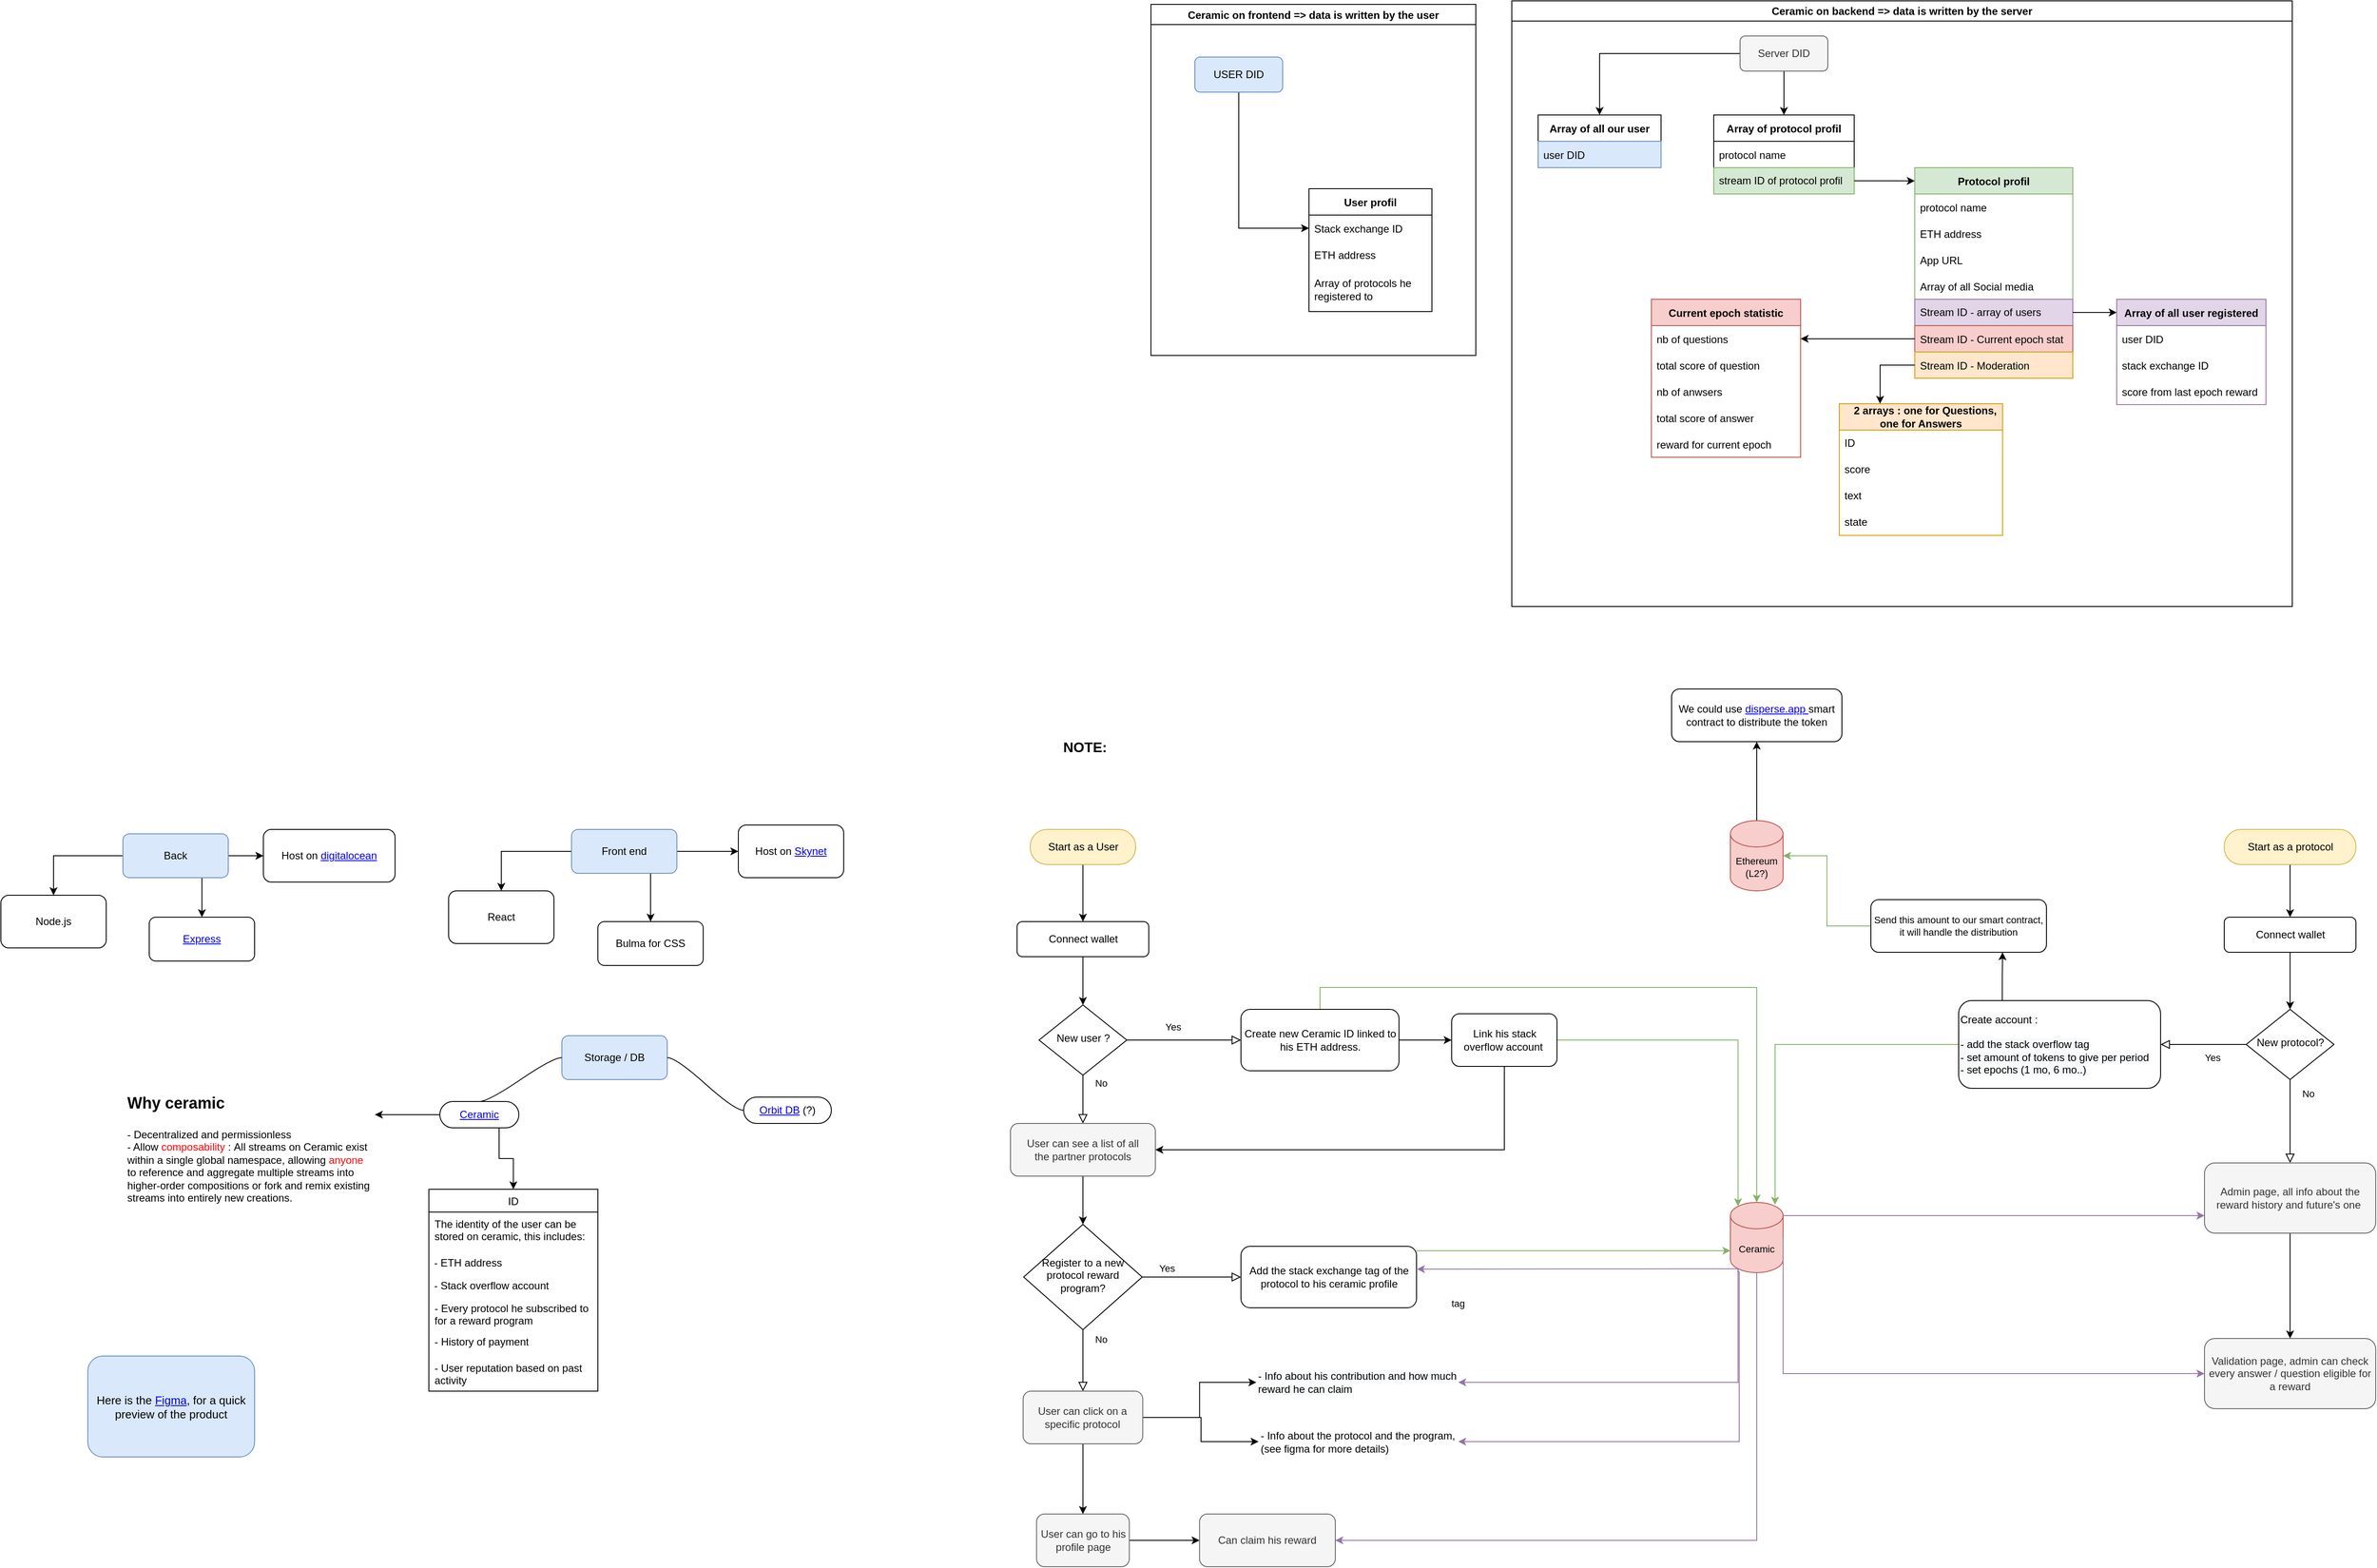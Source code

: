 <mxfile version="15.3.7" type="github">
  <diagram id="C5RBs43oDa-KdzZeNtuy" name="Page-1">
    <mxGraphModel dx="2998" dy="2165" grid="0" gridSize="10" guides="1" tooltips="1" connect="1" arrows="1" fold="1" page="0" pageScale="1" pageWidth="827" pageHeight="1169" background="none" math="0" shadow="0">
      <root>
        <mxCell id="WIyWlLk6GJQsqaUBKTNV-0" />
        <mxCell id="WIyWlLk6GJQsqaUBKTNV-1" parent="WIyWlLk6GJQsqaUBKTNV-0" />
        <mxCell id="c3Pu6eChfx6K2TWirxze-68" style="edgeStyle=orthogonalEdgeStyle;rounded=0;orthogonalLoop=1;jettySize=auto;html=1;fontSize=11;" parent="WIyWlLk6GJQsqaUBKTNV-1" source="WIyWlLk6GJQsqaUBKTNV-3" target="c3Pu6eChfx6K2TWirxze-67" edge="1">
          <mxGeometry relative="1" as="geometry" />
        </mxCell>
        <mxCell id="WIyWlLk6GJQsqaUBKTNV-3" value="Start as a User" style="rounded=1;whiteSpace=wrap;html=1;fontSize=12;glass=0;strokeWidth=1;shadow=0;arcSize=48;fillColor=#fff2cc;strokeColor=#d6b656;" parent="WIyWlLk6GJQsqaUBKTNV-1" vertex="1">
          <mxGeometry x="-17.5" y="80" width="120" height="40" as="geometry" />
        </mxCell>
        <mxCell id="WIyWlLk6GJQsqaUBKTNV-4" value="No" style="rounded=0;html=1;jettySize=auto;orthogonalLoop=1;fontSize=11;endArrow=block;endFill=0;endSize=8;strokeWidth=1;shadow=0;labelBackgroundColor=none;edgeStyle=orthogonalEdgeStyle;entryX=0.5;entryY=0;entryDx=0;entryDy=0;" parent="WIyWlLk6GJQsqaUBKTNV-1" source="WIyWlLk6GJQsqaUBKTNV-6" target="c3Pu6eChfx6K2TWirxze-88" edge="1">
          <mxGeometry x="-0.667" y="20" relative="1" as="geometry">
            <mxPoint as="offset" />
            <mxPoint x="42.5" y="450" as="targetPoint" />
          </mxGeometry>
        </mxCell>
        <mxCell id="WIyWlLk6GJQsqaUBKTNV-5" value="Yes" style="edgeStyle=orthogonalEdgeStyle;rounded=0;html=1;jettySize=auto;orthogonalLoop=1;fontSize=11;endArrow=block;endFill=0;endSize=8;strokeWidth=1;shadow=0;labelBackgroundColor=none;" parent="WIyWlLk6GJQsqaUBKTNV-1" source="WIyWlLk6GJQsqaUBKTNV-6" target="WIyWlLk6GJQsqaUBKTNV-7" edge="1">
          <mxGeometry x="-0.2" y="15" relative="1" as="geometry">
            <mxPoint as="offset" />
          </mxGeometry>
        </mxCell>
        <mxCell id="WIyWlLk6GJQsqaUBKTNV-6" value="New user ?" style="rhombus;whiteSpace=wrap;html=1;shadow=0;fontFamily=Helvetica;fontSize=12;align=center;strokeWidth=1;spacing=6;spacingTop=-4;" parent="WIyWlLk6GJQsqaUBKTNV-1" vertex="1">
          <mxGeometry x="-7.5" y="280" width="100" height="80" as="geometry" />
        </mxCell>
        <mxCell id="c3Pu6eChfx6K2TWirxze-75" value="" style="edgeStyle=orthogonalEdgeStyle;rounded=0;orthogonalLoop=1;jettySize=auto;html=1;fontSize=11;fontColor=#4FD0FF;" parent="WIyWlLk6GJQsqaUBKTNV-1" source="WIyWlLk6GJQsqaUBKTNV-7" target="c3Pu6eChfx6K2TWirxze-74" edge="1">
          <mxGeometry relative="1" as="geometry" />
        </mxCell>
        <mxCell id="c3Pu6eChfx6K2TWirxze-76" style="edgeStyle=orthogonalEdgeStyle;rounded=0;orthogonalLoop=1;jettySize=auto;html=1;fontSize=11;fontColor=#4FD0FF;strokeColor=#82b366;fillColor=#d5e8d4;entryX=0.5;entryY=0;entryDx=0;entryDy=0;entryPerimeter=0;" parent="WIyWlLk6GJQsqaUBKTNV-1" source="WIyWlLk6GJQsqaUBKTNV-7" target="c3Pu6eChfx6K2TWirxze-70" edge="1">
          <mxGeometry relative="1" as="geometry">
            <mxPoint x="723" y="390" as="targetPoint" />
            <Array as="points">
              <mxPoint x="313" y="260" />
              <mxPoint x="810" y="260" />
            </Array>
          </mxGeometry>
        </mxCell>
        <mxCell id="WIyWlLk6GJQsqaUBKTNV-7" value="Create new Ceramic ID linked to his ETH address." style="rounded=1;whiteSpace=wrap;html=1;fontSize=12;glass=0;strokeWidth=1;shadow=0;" parent="WIyWlLk6GJQsqaUBKTNV-1" vertex="1">
          <mxGeometry x="222.5" y="285" width="180" height="70" as="geometry" />
        </mxCell>
        <mxCell id="c3Pu6eChfx6K2TWirxze-4" style="edgeStyle=orthogonalEdgeStyle;rounded=0;orthogonalLoop=1;jettySize=auto;html=1;" parent="WIyWlLk6GJQsqaUBKTNV-1" source="c3Pu6eChfx6K2TWirxze-0" target="c3Pu6eChfx6K2TWirxze-2" edge="1">
          <mxGeometry relative="1" as="geometry" />
        </mxCell>
        <mxCell id="c3Pu6eChfx6K2TWirxze-6" value="" style="edgeStyle=orthogonalEdgeStyle;rounded=0;orthogonalLoop=1;jettySize=auto;html=1;exitX=0.75;exitY=1;exitDx=0;exitDy=0;" parent="WIyWlLk6GJQsqaUBKTNV-1" source="c3Pu6eChfx6K2TWirxze-0" target="c3Pu6eChfx6K2TWirxze-5" edge="1">
          <mxGeometry relative="1" as="geometry" />
        </mxCell>
        <mxCell id="c3Pu6eChfx6K2TWirxze-13" value="" style="edgeStyle=orthogonalEdgeStyle;rounded=0;orthogonalLoop=1;jettySize=auto;html=1;" parent="WIyWlLk6GJQsqaUBKTNV-1" source="c3Pu6eChfx6K2TWirxze-0" target="c3Pu6eChfx6K2TWirxze-12" edge="1">
          <mxGeometry relative="1" as="geometry" />
        </mxCell>
        <mxCell id="c3Pu6eChfx6K2TWirxze-0" value="Front end" style="rounded=1;whiteSpace=wrap;html=1;fillColor=#dae8fc;strokeColor=#6c8ebf;" parent="WIyWlLk6GJQsqaUBKTNV-1" vertex="1">
          <mxGeometry x="-540" y="80" width="120" height="50" as="geometry" />
        </mxCell>
        <mxCell id="c3Pu6eChfx6K2TWirxze-2" value="React" style="rounded=1;whiteSpace=wrap;html=1;" parent="WIyWlLk6GJQsqaUBKTNV-1" vertex="1">
          <mxGeometry x="-680" y="150" width="120" height="60" as="geometry" />
        </mxCell>
        <mxCell id="c3Pu6eChfx6K2TWirxze-5" value="Bulma for CSS" style="rounded=1;whiteSpace=wrap;html=1;" parent="WIyWlLk6GJQsqaUBKTNV-1" vertex="1">
          <mxGeometry x="-510" y="185" width="120" height="50" as="geometry" />
        </mxCell>
        <mxCell id="c3Pu6eChfx6K2TWirxze-9" value="Storage / DB" style="rounded=1;whiteSpace=wrap;html=1;fillColor=#dae8fc;strokeColor=#6c8ebf;" parent="WIyWlLk6GJQsqaUBKTNV-1" vertex="1">
          <mxGeometry x="-551" y="315" width="120" height="50" as="geometry" />
        </mxCell>
        <mxCell id="c3Pu6eChfx6K2TWirxze-12" value="Host on &lt;a href=&quot;https://siasky.net/&quot;&gt;Skynet&lt;/a&gt;" style="whiteSpace=wrap;html=1;rounded=1;" parent="WIyWlLk6GJQsqaUBKTNV-1" vertex="1">
          <mxGeometry x="-350" y="75" width="120" height="60" as="geometry" />
        </mxCell>
        <mxCell id="c3Pu6eChfx6K2TWirxze-31" style="edgeStyle=orthogonalEdgeStyle;rounded=0;orthogonalLoop=1;jettySize=auto;html=1;exitX=0.75;exitY=1;exitDx=0;exitDy=0;" parent="WIyWlLk6GJQsqaUBKTNV-1" source="c3Pu6eChfx6K2TWirxze-14" target="c3Pu6eChfx6K2TWirxze-27" edge="1">
          <mxGeometry relative="1" as="geometry" />
        </mxCell>
        <mxCell id="c3Pu6eChfx6K2TWirxze-14" value="&lt;a href=&quot;https://developers.ceramic.network/learn/welcome/&quot;&gt;Ceramic&lt;/a&gt;" style="whiteSpace=wrap;html=1;rounded=1;arcSize=50;align=center;verticalAlign=middle;strokeWidth=1;autosize=1;spacing=4;treeFolding=1;treeMoving=1;newEdgeStyle={&quot;edgeStyle&quot;:&quot;entityRelationEdgeStyle&quot;,&quot;startArrow&quot;:&quot;none&quot;,&quot;endArrow&quot;:&quot;none&quot;,&quot;segment&quot;:10,&quot;curved&quot;:1};" parent="WIyWlLk6GJQsqaUBKTNV-1" vertex="1">
          <mxGeometry x="-690" y="390" width="90" height="30" as="geometry" />
        </mxCell>
        <mxCell id="c3Pu6eChfx6K2TWirxze-15" value="" style="edgeStyle=entityRelationEdgeStyle;startArrow=none;endArrow=none;segment=10;curved=1;exitX=0;exitY=0.5;exitDx=0;exitDy=0;entryX=0.5;entryY=0;entryDx=0;entryDy=0;" parent="WIyWlLk6GJQsqaUBKTNV-1" source="c3Pu6eChfx6K2TWirxze-9" target="c3Pu6eChfx6K2TWirxze-14" edge="1">
          <mxGeometry relative="1" as="geometry">
            <mxPoint x="-271" y="465" as="sourcePoint" />
          </mxGeometry>
        </mxCell>
        <mxCell id="c3Pu6eChfx6K2TWirxze-20" value="&lt;a href=&quot;https://github.com/orbitdb/orbit-db&quot;&gt;Orbit DB&lt;/a&gt; (?)" style="whiteSpace=wrap;html=1;rounded=1;arcSize=50;align=center;verticalAlign=middle;strokeWidth=1;autosize=1;spacing=4;treeFolding=1;treeMoving=1;newEdgeStyle={&quot;edgeStyle&quot;:&quot;entityRelationEdgeStyle&quot;,&quot;startArrow&quot;:&quot;none&quot;,&quot;endArrow&quot;:&quot;none&quot;,&quot;segment&quot;:10,&quot;curved&quot;:1};" parent="WIyWlLk6GJQsqaUBKTNV-1" vertex="1" collapsed="1">
          <mxGeometry x="-344" y="385" width="100" height="30" as="geometry" />
        </mxCell>
        <mxCell id="c3Pu6eChfx6K2TWirxze-21" value="" style="edgeStyle=entityRelationEdgeStyle;startArrow=none;endArrow=none;segment=10;curved=1;entryX=0;entryY=0.5;entryDx=0;entryDy=0;" parent="WIyWlLk6GJQsqaUBKTNV-1" source="c3Pu6eChfx6K2TWirxze-9" target="c3Pu6eChfx6K2TWirxze-20" edge="1">
          <mxGeometry relative="1" as="geometry">
            <mxPoint x="-411" y="515" as="sourcePoint" />
            <mxPoint x="-351" y="398" as="targetPoint" />
          </mxGeometry>
        </mxCell>
        <mxCell id="c3Pu6eChfx6K2TWirxze-41" style="edgeStyle=orthogonalEdgeStyle;rounded=0;orthogonalLoop=1;jettySize=auto;html=1;exitX=0;exitY=0.5;exitDx=0;exitDy=0;" parent="WIyWlLk6GJQsqaUBKTNV-1" source="c3Pu6eChfx6K2TWirxze-14" edge="1">
          <mxGeometry relative="1" as="geometry">
            <mxPoint x="-764" y="405" as="targetPoint" />
          </mxGeometry>
        </mxCell>
        <mxCell id="c3Pu6eChfx6K2TWirxze-27" value="ID" style="swimlane;fontStyle=0;childLayout=stackLayout;horizontal=1;startSize=26;horizontalStack=0;resizeParent=1;resizeParentMax=0;resizeLast=0;collapsible=1;marginBottom=0;" parent="WIyWlLk6GJQsqaUBKTNV-1" vertex="1">
          <mxGeometry x="-702.5" y="490" width="192.5" height="230" as="geometry">
            <mxRectangle x="-701.25" y="630" width="40" height="26" as="alternateBounds" />
          </mxGeometry>
        </mxCell>
        <mxCell id="c3Pu6eChfx6K2TWirxze-28" value="The identity of the user can be stored on ceramic, this includes:" style="text;strokeColor=none;fillColor=none;align=left;verticalAlign=top;spacingLeft=4;spacingRight=4;overflow=hidden;rotatable=0;points=[[0,0.5],[1,0.5]];portConstraint=eastwest;whiteSpace=wrap;" parent="c3Pu6eChfx6K2TWirxze-27" vertex="1">
          <mxGeometry y="26" width="192.5" height="44" as="geometry" />
        </mxCell>
        <mxCell id="c3Pu6eChfx6K2TWirxze-29" value="- ETH address" style="text;strokeColor=none;fillColor=none;align=left;verticalAlign=top;spacingLeft=4;spacingRight=4;overflow=hidden;rotatable=0;points=[[0,0.5],[1,0.5]];portConstraint=eastwest;" parent="c3Pu6eChfx6K2TWirxze-27" vertex="1">
          <mxGeometry y="70" width="192.5" height="26" as="geometry" />
        </mxCell>
        <mxCell id="c3Pu6eChfx6K2TWirxze-34" value="- Stack overflow account" style="text;strokeColor=none;fillColor=none;align=left;verticalAlign=top;spacingLeft=4;spacingRight=4;overflow=hidden;rotatable=0;points=[[0,0.5],[1,0.5]];portConstraint=eastwest;" parent="c3Pu6eChfx6K2TWirxze-27" vertex="1">
          <mxGeometry y="96" width="192.5" height="26" as="geometry" />
        </mxCell>
        <mxCell id="c3Pu6eChfx6K2TWirxze-30" value="- Every protocol he subscribed to for a reward program" style="text;strokeColor=none;fillColor=none;align=left;verticalAlign=top;spacingLeft=4;spacingRight=4;overflow=hidden;rotatable=0;points=[[0,0.5],[1,0.5]];portConstraint=eastwest;whiteSpace=wrap;" parent="c3Pu6eChfx6K2TWirxze-27" vertex="1">
          <mxGeometry y="122" width="192.5" height="38" as="geometry" />
        </mxCell>
        <mxCell id="c3Pu6eChfx6K2TWirxze-35" value="- History of payment" style="text;strokeColor=none;fillColor=none;align=left;verticalAlign=top;spacingLeft=4;spacingRight=4;overflow=hidden;rotatable=0;points=[[0,0.5],[1,0.5]];portConstraint=eastwest;whiteSpace=wrap;" parent="c3Pu6eChfx6K2TWirxze-27" vertex="1">
          <mxGeometry y="160" width="192.5" height="30" as="geometry" />
        </mxCell>
        <mxCell id="c3Pu6eChfx6K2TWirxze-36" value="- User reputation based on past activity" style="text;strokeColor=none;fillColor=none;align=left;verticalAlign=top;spacingLeft=4;spacingRight=4;overflow=hidden;rotatable=0;points=[[0,0.5],[1,0.5]];portConstraint=eastwest;whiteSpace=wrap;" parent="c3Pu6eChfx6K2TWirxze-27" vertex="1">
          <mxGeometry y="190" width="192.5" height="40" as="geometry" />
        </mxCell>
        <mxCell id="c3Pu6eChfx6K2TWirxze-40" value="&lt;h1&gt;&lt;font style=&quot;font-size: 18px&quot;&gt;Why ceramic&lt;/font&gt;&lt;/h1&gt;&lt;p&gt;- Decentralized and permissionless&lt;br&gt;- Allow &lt;font color=&quot;#ff0303&quot;&gt;composability&lt;/font&gt;&amp;nbsp;:&amp;nbsp;All streams on Ceramic exist within a single global namespace, allowing &lt;font color=&quot;#ff050d&quot;&gt;anyone&lt;/font&gt; to reference and aggregate multiple streams into higher-order compositions or fork and remix existing streams into entirely new creations.&lt;/p&gt;" style="text;html=1;strokeColor=none;fillColor=none;spacing=5;spacingTop=-20;whiteSpace=wrap;overflow=hidden;rounded=0;align=left;" parent="WIyWlLk6GJQsqaUBKTNV-1" vertex="1">
          <mxGeometry x="-1051" y="370" width="287" height="190" as="geometry" />
        </mxCell>
        <mxCell id="c3Pu6eChfx6K2TWirxze-42" style="edgeStyle=orthogonalEdgeStyle;rounded=0;orthogonalLoop=1;jettySize=auto;html=1;" parent="WIyWlLk6GJQsqaUBKTNV-1" source="c3Pu6eChfx6K2TWirxze-45" target="c3Pu6eChfx6K2TWirxze-46" edge="1">
          <mxGeometry relative="1" as="geometry" />
        </mxCell>
        <mxCell id="c3Pu6eChfx6K2TWirxze-50" value="" style="edgeStyle=orthogonalEdgeStyle;rounded=0;orthogonalLoop=1;jettySize=auto;html=1;fontSize=11;exitX=1;exitY=0.5;exitDx=0;exitDy=0;" parent="WIyWlLk6GJQsqaUBKTNV-1" source="c3Pu6eChfx6K2TWirxze-45" target="c3Pu6eChfx6K2TWirxze-49" edge="1">
          <mxGeometry relative="1" as="geometry" />
        </mxCell>
        <mxCell id="c3Pu6eChfx6K2TWirxze-81" value="" style="edgeStyle=orthogonalEdgeStyle;rounded=0;orthogonalLoop=1;jettySize=auto;html=1;fontSize=11;fontColor=#4FD0FF;exitX=0.75;exitY=1;exitDx=0;exitDy=0;" parent="WIyWlLk6GJQsqaUBKTNV-1" source="c3Pu6eChfx6K2TWirxze-45" target="c3Pu6eChfx6K2TWirxze-80" edge="1">
          <mxGeometry relative="1" as="geometry" />
        </mxCell>
        <mxCell id="c3Pu6eChfx6K2TWirxze-45" value="Back" style="rounded=1;whiteSpace=wrap;html=1;fillColor=#dae8fc;strokeColor=#6c8ebf;" parent="WIyWlLk6GJQsqaUBKTNV-1" vertex="1">
          <mxGeometry x="-1051" y="85" width="120" height="50" as="geometry" />
        </mxCell>
        <mxCell id="c3Pu6eChfx6K2TWirxze-46" value="Node.js" style="rounded=1;whiteSpace=wrap;html=1;" parent="WIyWlLk6GJQsqaUBKTNV-1" vertex="1">
          <mxGeometry x="-1190" y="155" width="120" height="60" as="geometry" />
        </mxCell>
        <mxCell id="c3Pu6eChfx6K2TWirxze-49" value="Host on&amp;nbsp;&lt;a href=&quot;https://supabase.io/&quot;&gt;digitalocean&lt;/a&gt;" style="whiteSpace=wrap;html=1;rounded=1;" parent="WIyWlLk6GJQsqaUBKTNV-1" vertex="1">
          <mxGeometry x="-891" y="80" width="150" height="60" as="geometry" />
        </mxCell>
        <mxCell id="c3Pu6eChfx6K2TWirxze-69" style="edgeStyle=orthogonalEdgeStyle;rounded=0;orthogonalLoop=1;jettySize=auto;html=1;fontSize=11;" parent="WIyWlLk6GJQsqaUBKTNV-1" source="c3Pu6eChfx6K2TWirxze-67" target="WIyWlLk6GJQsqaUBKTNV-6" edge="1">
          <mxGeometry relative="1" as="geometry" />
        </mxCell>
        <mxCell id="c3Pu6eChfx6K2TWirxze-67" value="Connect wallet" style="rounded=1;whiteSpace=wrap;html=1;fontSize=12;glass=0;strokeWidth=1;shadow=0;" parent="WIyWlLk6GJQsqaUBKTNV-1" vertex="1">
          <mxGeometry x="-32.5" y="185" width="150" height="40" as="geometry" />
        </mxCell>
        <mxCell id="c3Pu6eChfx6K2TWirxze-123" style="edgeStyle=orthogonalEdgeStyle;rounded=0;orthogonalLoop=1;jettySize=auto;html=1;entryX=1;entryY=0.5;entryDx=0;entryDy=0;labelBackgroundColor=none;fontSize=11;fontColor=default;strokeColor=#9673a6;exitX=0.145;exitY=1;exitDx=0;exitDy=-4.35;exitPerimeter=0;fillColor=#e1d5e7;" parent="WIyWlLk6GJQsqaUBKTNV-1" source="c3Pu6eChfx6K2TWirxze-70" target="c3Pu6eChfx6K2TWirxze-121" edge="1">
          <mxGeometry relative="1" as="geometry">
            <Array as="points">
              <mxPoint x="789" y="710" />
            </Array>
          </mxGeometry>
        </mxCell>
        <mxCell id="c3Pu6eChfx6K2TWirxze-70" value="Ceramic" style="shape=cylinder3;whiteSpace=wrap;html=1;boundedLbl=1;backgroundOutline=1;size=15;fontSize=11;align=center;fillColor=#f8cecc;strokeColor=#b85450;" parent="WIyWlLk6GJQsqaUBKTNV-1" vertex="1">
          <mxGeometry x="780" y="505" width="60" height="80" as="geometry" />
        </mxCell>
        <mxCell id="c3Pu6eChfx6K2TWirxze-78" style="edgeStyle=orthogonalEdgeStyle;rounded=0;orthogonalLoop=1;jettySize=auto;html=1;fontSize=11;fontColor=#4FD0FF;fillColor=#d5e8d4;strokeColor=#82b366;entryX=0.145;entryY=0;entryDx=0;entryDy=4.35;entryPerimeter=0;" parent="WIyWlLk6GJQsqaUBKTNV-1" source="c3Pu6eChfx6K2TWirxze-74" target="c3Pu6eChfx6K2TWirxze-70" edge="1">
          <mxGeometry relative="1" as="geometry">
            <mxPoint x="713" y="389" as="targetPoint" />
            <Array as="points">
              <mxPoint x="789" y="320" />
            </Array>
          </mxGeometry>
        </mxCell>
        <mxCell id="c3Pu6eChfx6K2TWirxze-82" style="edgeStyle=orthogonalEdgeStyle;rounded=0;orthogonalLoop=1;jettySize=auto;html=1;fontSize=11;fontColor=#4FD0FF;exitX=0.5;exitY=1;exitDx=0;exitDy=0;entryX=1;entryY=0.5;entryDx=0;entryDy=0;" parent="WIyWlLk6GJQsqaUBKTNV-1" source="c3Pu6eChfx6K2TWirxze-74" target="c3Pu6eChfx6K2TWirxze-88" edge="1">
          <mxGeometry relative="1" as="geometry">
            <mxPoint x="212.5" y="470" as="targetPoint" />
          </mxGeometry>
        </mxCell>
        <mxCell id="c3Pu6eChfx6K2TWirxze-74" value="Link his stack overflow account&amp;nbsp;" style="whiteSpace=wrap;html=1;rounded=1;shadow=0;strokeWidth=1;glass=0;" parent="WIyWlLk6GJQsqaUBKTNV-1" vertex="1">
          <mxGeometry x="462.5" y="290" width="120" height="60" as="geometry" />
        </mxCell>
        <mxCell id="c3Pu6eChfx6K2TWirxze-79" value="&lt;div&gt;&lt;span style=&quot;font-size: 13px ; color: rgb(0 , 0 , 0)&quot;&gt;Here is the &lt;a href=&quot;https://www.figma.com/file/In0CjeMacJCaFSM3Yl5oc1/Tool-for-DAOs?node-id=4%3A3&quot;&gt;Figma&lt;/a&gt;, for a quick preview of the product&lt;/span&gt;&lt;/div&gt;" style="rounded=1;whiteSpace=wrap;html=1;fontSize=11;align=center;fillColor=#dae8fc;strokeColor=#6c8ebf;" parent="WIyWlLk6GJQsqaUBKTNV-1" vertex="1">
          <mxGeometry x="-1091" y="680" width="190" height="115" as="geometry" />
        </mxCell>
        <mxCell id="c3Pu6eChfx6K2TWirxze-80" value="&lt;a href=&quot;https://expressjs.com/&quot;&gt;Express&lt;/a&gt;" style="rounded=1;whiteSpace=wrap;html=1;" parent="WIyWlLk6GJQsqaUBKTNV-1" vertex="1">
          <mxGeometry x="-1021" y="180" width="120" height="50" as="geometry" />
        </mxCell>
        <mxCell id="c3Pu6eChfx6K2TWirxze-83" value="No" style="rounded=0;html=1;jettySize=auto;orthogonalLoop=1;fontSize=11;endArrow=block;endFill=0;endSize=8;strokeWidth=1;shadow=0;labelBackgroundColor=none;edgeStyle=orthogonalEdgeStyle;entryX=0.5;entryY=0;entryDx=0;entryDy=0;" parent="WIyWlLk6GJQsqaUBKTNV-1" source="c3Pu6eChfx6K2TWirxze-85" target="c3Pu6eChfx6K2TWirxze-93" edge="1">
          <mxGeometry x="-0.692" y="20" relative="1" as="geometry">
            <mxPoint as="offset" />
            <mxPoint x="42.5" y="710" as="targetPoint" />
          </mxGeometry>
        </mxCell>
        <mxCell id="c3Pu6eChfx6K2TWirxze-84" value="Yes" style="edgeStyle=orthogonalEdgeStyle;rounded=0;html=1;jettySize=auto;orthogonalLoop=1;fontSize=11;endArrow=block;endFill=0;endSize=8;strokeWidth=1;shadow=0;labelBackgroundColor=none;entryX=0;entryY=0.5;entryDx=0;entryDy=0;" parent="WIyWlLk6GJQsqaUBKTNV-1" source="c3Pu6eChfx6K2TWirxze-85" target="c3Pu6eChfx6K2TWirxze-90" edge="1">
          <mxGeometry x="-0.511" y="10" relative="1" as="geometry">
            <mxPoint as="offset" />
            <mxPoint x="222.5" y="590" as="targetPoint" />
          </mxGeometry>
        </mxCell>
        <mxCell id="c3Pu6eChfx6K2TWirxze-85" value="Register to a new protocol reward program?" style="rhombus;whiteSpace=wrap;html=1;shadow=0;fontFamily=Helvetica;fontSize=12;align=center;strokeWidth=1;spacing=6;spacingTop=-4;" parent="WIyWlLk6GJQsqaUBKTNV-1" vertex="1">
          <mxGeometry x="-25" y="530" width="135" height="120" as="geometry" />
        </mxCell>
        <mxCell id="c3Pu6eChfx6K2TWirxze-89" style="edgeStyle=orthogonalEdgeStyle;rounded=0;orthogonalLoop=1;jettySize=auto;html=1;fontSize=11;fontColor=#4FD0FF;" parent="WIyWlLk6GJQsqaUBKTNV-1" source="c3Pu6eChfx6K2TWirxze-88" target="c3Pu6eChfx6K2TWirxze-85" edge="1">
          <mxGeometry relative="1" as="geometry" />
        </mxCell>
        <mxCell id="c3Pu6eChfx6K2TWirxze-88" value="User can see a list of all the&amp;nbsp;partner protocols" style="rounded=1;whiteSpace=wrap;html=1;fontSize=12;glass=0;strokeWidth=1;shadow=0;fillColor=#f5f5f5;strokeColor=#666666;fontColor=#333333;" parent="WIyWlLk6GJQsqaUBKTNV-1" vertex="1">
          <mxGeometry x="-40" y="415" width="165" height="60" as="geometry" />
        </mxCell>
        <mxCell id="c3Pu6eChfx6K2TWirxze-92" style="edgeStyle=orthogonalEdgeStyle;rounded=0;orthogonalLoop=1;jettySize=auto;html=1;fontSize=11;fontColor=#4FD0FF;fillColor=#d5e8d4;strokeColor=#82b366;" parent="WIyWlLk6GJQsqaUBKTNV-1" source="c3Pu6eChfx6K2TWirxze-90" target="c3Pu6eChfx6K2TWirxze-70" edge="1">
          <mxGeometry relative="1" as="geometry">
            <Array as="points">
              <mxPoint x="510" y="560" />
              <mxPoint x="510" y="560" />
            </Array>
          </mxGeometry>
        </mxCell>
        <mxCell id="c3Pu6eChfx6K2TWirxze-90" value="Add the stack exchange tag of the protocol to his ceramic profile" style="rounded=1;whiteSpace=wrap;html=1;fontSize=12;glass=0;strokeWidth=1;shadow=0;" parent="WIyWlLk6GJQsqaUBKTNV-1" vertex="1">
          <mxGeometry x="222.5" y="555" width="200" height="70" as="geometry" />
        </mxCell>
        <mxCell id="c3Pu6eChfx6K2TWirxze-96" value="" style="edgeStyle=orthogonalEdgeStyle;rounded=0;orthogonalLoop=1;jettySize=auto;html=1;fontSize=11;fontColor=#4FD0FF;strokeColor=#000000;entryX=0;entryY=0.5;entryDx=0;entryDy=0;" parent="WIyWlLk6GJQsqaUBKTNV-1" source="c3Pu6eChfx6K2TWirxze-93" target="c3Pu6eChfx6K2TWirxze-107" edge="1">
          <mxGeometry relative="1" as="geometry">
            <mxPoint x="222.5" y="750" as="targetPoint" />
            <Array as="points">
              <mxPoint x="177" y="750" />
              <mxPoint x="177" y="778" />
            </Array>
          </mxGeometry>
        </mxCell>
        <mxCell id="c3Pu6eChfx6K2TWirxze-122" style="edgeStyle=orthogonalEdgeStyle;rounded=0;orthogonalLoop=1;jettySize=auto;html=1;labelBackgroundColor=none;fontSize=11;fontColor=default;strokeColor=#000000;" parent="WIyWlLk6GJQsqaUBKTNV-1" source="c3Pu6eChfx6K2TWirxze-93" target="c3Pu6eChfx6K2TWirxze-121" edge="1">
          <mxGeometry relative="1" as="geometry" />
        </mxCell>
        <mxCell id="c3Pu6eChfx6K2TWirxze-129" value="" style="edgeStyle=orthogonalEdgeStyle;rounded=0;orthogonalLoop=1;jettySize=auto;html=1;labelBackgroundColor=none;fontSize=11;fontColor=default;strokeColor=#000000;" parent="WIyWlLk6GJQsqaUBKTNV-1" source="c3Pu6eChfx6K2TWirxze-93" target="c3Pu6eChfx6K2TWirxze-128" edge="1">
          <mxGeometry relative="1" as="geometry" />
        </mxCell>
        <mxCell id="c3Pu6eChfx6K2TWirxze-93" value="User can click on a specific protocol" style="rounded=1;whiteSpace=wrap;html=1;fontSize=12;glass=0;strokeWidth=1;shadow=0;fillColor=#f5f5f5;strokeColor=#666666;fontColor=#333333;" parent="WIyWlLk6GJQsqaUBKTNV-1" vertex="1">
          <mxGeometry x="-25.62" y="720" width="136.25" height="60" as="geometry" />
        </mxCell>
        <mxCell id="c3Pu6eChfx6K2TWirxze-100" style="edgeStyle=orthogonalEdgeStyle;rounded=0;orthogonalLoop=1;jettySize=auto;html=1;fontSize=11;fontColor=#4FD0FF;strokeColor=#000000;" parent="WIyWlLk6GJQsqaUBKTNV-1" source="c3Pu6eChfx6K2TWirxze-97" target="c3Pu6eChfx6K2TWirxze-99" edge="1">
          <mxGeometry relative="1" as="geometry" />
        </mxCell>
        <mxCell id="c3Pu6eChfx6K2TWirxze-97" value="Start as a protocol" style="rounded=1;whiteSpace=wrap;html=1;fontSize=12;glass=0;strokeWidth=1;shadow=0;arcSize=48;fillColor=#fff2cc;strokeColor=#d6b656;" parent="WIyWlLk6GJQsqaUBKTNV-1" vertex="1">
          <mxGeometry x="1342.5" y="80" width="150" height="40" as="geometry" />
        </mxCell>
        <mxCell id="c3Pu6eChfx6K2TWirxze-115" style="edgeStyle=orthogonalEdgeStyle;rounded=0;orthogonalLoop=1;jettySize=auto;html=1;labelBackgroundColor=none;fontSize=11;fontColor=default;strokeColor=#9673a6;fillColor=#e1d5e7;entryX=0;entryY=0.75;entryDx=0;entryDy=0;" parent="WIyWlLk6GJQsqaUBKTNV-1" source="c3Pu6eChfx6K2TWirxze-70" target="c3Pu6eChfx6K2TWirxze-114" edge="1">
          <mxGeometry relative="1" as="geometry">
            <mxPoint x="910" y="700.059" as="sourcePoint" />
            <mxPoint x="1280" y="560" as="targetPoint" />
            <Array as="points">
              <mxPoint x="1070" y="520" />
              <mxPoint x="1070" y="520" />
            </Array>
          </mxGeometry>
        </mxCell>
        <mxCell id="c3Pu6eChfx6K2TWirxze-116" style="edgeStyle=orthogonalEdgeStyle;rounded=0;orthogonalLoop=1;jettySize=auto;html=1;labelBackgroundColor=none;fontSize=11;fontColor=default;strokeColor=#9673a6;fillColor=#e1d5e7;entryX=1;entryY=0.5;entryDx=0;entryDy=0;exitX=0.145;exitY=1;exitDx=0;exitDy=-4.35;exitPerimeter=0;" parent="WIyWlLk6GJQsqaUBKTNV-1" source="c3Pu6eChfx6K2TWirxze-70" target="c3Pu6eChfx6K2TWirxze-107" edge="1">
          <mxGeometry relative="1" as="geometry">
            <Array as="points">
              <mxPoint x="789" y="584" />
              <mxPoint x="790" y="584" />
              <mxPoint x="790" y="778" />
            </Array>
            <mxPoint x="850" y="700.059" as="sourcePoint" />
          </mxGeometry>
        </mxCell>
        <mxCell id="c3Pu6eChfx6K2TWirxze-119" style="edgeStyle=orthogonalEdgeStyle;rounded=0;orthogonalLoop=1;jettySize=auto;html=1;labelBackgroundColor=none;fontSize=11;fontColor=default;strokeColor=#9673a6;fillColor=#e1d5e7;exitX=1;exitY=0.5;exitDx=0;exitDy=0;exitPerimeter=0;" parent="WIyWlLk6GJQsqaUBKTNV-1" source="c3Pu6eChfx6K2TWirxze-70" target="c3Pu6eChfx6K2TWirxze-117" edge="1">
          <mxGeometry relative="1" as="geometry">
            <mxPoint x="910" y="700" as="sourcePoint" />
            <Array as="points">
              <mxPoint x="840" y="700" />
            </Array>
          </mxGeometry>
        </mxCell>
        <mxCell id="c3Pu6eChfx6K2TWirxze-124" style="edgeStyle=orthogonalEdgeStyle;rounded=0;orthogonalLoop=1;jettySize=auto;html=1;labelBackgroundColor=none;fontSize=11;fontColor=default;strokeColor=#9673a6;fillColor=#e1d5e7;exitX=0.145;exitY=1;exitDx=0;exitDy=-4.35;exitPerimeter=0;" parent="WIyWlLk6GJQsqaUBKTNV-1" source="c3Pu6eChfx6K2TWirxze-70" edge="1">
          <mxGeometry relative="1" as="geometry">
            <Array as="points">
              <mxPoint x="670" y="581" />
              <mxPoint x="423" y="581" />
            </Array>
            <mxPoint x="850" y="700.059" as="sourcePoint" />
            <mxPoint x="423" y="581" as="targetPoint" />
          </mxGeometry>
        </mxCell>
        <mxCell id="c3Pu6eChfx6K2TWirxze-135" style="edgeStyle=orthogonalEdgeStyle;rounded=0;orthogonalLoop=1;jettySize=auto;html=1;entryX=1;entryY=0.5;entryDx=0;entryDy=0;labelBackgroundColor=none;fontSize=11;fontColor=default;strokeColor=#9673a6;fillColor=#e1d5e7;exitX=0.5;exitY=1;exitDx=0;exitDy=0;exitPerimeter=0;" parent="WIyWlLk6GJQsqaUBKTNV-1" source="c3Pu6eChfx6K2TWirxze-70" target="c3Pu6eChfx6K2TWirxze-132" edge="1">
          <mxGeometry relative="1" as="geometry">
            <Array as="points">
              <mxPoint x="810" y="890" />
            </Array>
            <mxPoint x="880.059" y="740" as="sourcePoint" />
          </mxGeometry>
        </mxCell>
        <mxCell id="c3Pu6eChfx6K2TWirxze-99" value="Connect wallet" style="rounded=1;whiteSpace=wrap;html=1;fontSize=12;glass=0;strokeWidth=1;shadow=0;" parent="WIyWlLk6GJQsqaUBKTNV-1" vertex="1">
          <mxGeometry x="1342.5" y="180" width="150" height="40" as="geometry" />
        </mxCell>
        <mxCell id="c3Pu6eChfx6K2TWirxze-101" value="No" style="rounded=0;html=1;jettySize=auto;orthogonalLoop=1;fontSize=11;endArrow=block;endFill=0;endSize=8;strokeWidth=1;shadow=0;labelBackgroundColor=none;edgeStyle=orthogonalEdgeStyle;entryX=0.5;entryY=0;entryDx=0;entryDy=0;" parent="WIyWlLk6GJQsqaUBKTNV-1" source="c3Pu6eChfx6K2TWirxze-103" target="c3Pu6eChfx6K2TWirxze-114" edge="1">
          <mxGeometry x="-0.667" y="20" relative="1" as="geometry">
            <mxPoint as="offset" />
            <mxPoint x="1417.5" y="420" as="targetPoint" />
          </mxGeometry>
        </mxCell>
        <mxCell id="c3Pu6eChfx6K2TWirxze-102" value="Yes" style="edgeStyle=orthogonalEdgeStyle;rounded=0;html=1;jettySize=auto;orthogonalLoop=1;fontSize=11;endArrow=block;endFill=0;endSize=8;strokeWidth=1;shadow=0;labelBackgroundColor=none;entryX=1;entryY=0.5;entryDx=0;entryDy=0;" parent="WIyWlLk6GJQsqaUBKTNV-1" source="c3Pu6eChfx6K2TWirxze-103" target="c3Pu6eChfx6K2TWirxze-126" edge="1">
          <mxGeometry x="-0.2" y="15" relative="1" as="geometry">
            <mxPoint as="offset" />
            <mxPoint x="1300" y="325" as="targetPoint" />
          </mxGeometry>
        </mxCell>
        <mxCell id="c3Pu6eChfx6K2TWirxze-103" value="New protocol?" style="rhombus;whiteSpace=wrap;html=1;shadow=0;fontFamily=Helvetica;fontSize=12;align=center;strokeWidth=1;spacing=6;spacingTop=-4;" parent="WIyWlLk6GJQsqaUBKTNV-1" vertex="1">
          <mxGeometry x="1367.5" y="285" width="100" height="80" as="geometry" />
        </mxCell>
        <mxCell id="c3Pu6eChfx6K2TWirxze-105" style="edgeStyle=orthogonalEdgeStyle;rounded=0;orthogonalLoop=1;jettySize=auto;html=1;fontSize=11;exitX=0.5;exitY=1;exitDx=0;exitDy=0;" parent="WIyWlLk6GJQsqaUBKTNV-1" source="c3Pu6eChfx6K2TWirxze-99" target="c3Pu6eChfx6K2TWirxze-103" edge="1">
          <mxGeometry relative="1" as="geometry">
            <mxPoint x="1417.5" y="320" as="sourcePoint" />
          </mxGeometry>
        </mxCell>
        <mxCell id="c3Pu6eChfx6K2TWirxze-107" value="&lt;span style=&quot;font-size: 12px&quot;&gt;- Info about the protocol and the program, (see figma for more details)&lt;/span&gt;" style="text;html=1;strokeColor=none;fillColor=none;align=left;verticalAlign=middle;whiteSpace=wrap;rounded=0;fontSize=11;fontColor=#000000;" parent="WIyWlLk6GJQsqaUBKTNV-1" vertex="1">
          <mxGeometry x="242.5" y="760" width="227.5" height="35" as="geometry" />
        </mxCell>
        <mxCell id="c3Pu6eChfx6K2TWirxze-111" value="" style="edgeStyle=orthogonalEdgeStyle;rounded=0;orthogonalLoop=1;jettySize=auto;html=1;fontSize=11;fontColor=#000000;strokeColor=#000000;exitX=0.216;exitY=0.014;exitDx=0;exitDy=0;entryX=0.75;entryY=1;entryDx=0;entryDy=0;exitPerimeter=0;" parent="WIyWlLk6GJQsqaUBKTNV-1" source="c3Pu6eChfx6K2TWirxze-126" target="c3Pu6eChfx6K2TWirxze-110" edge="1">
          <mxGeometry relative="1" as="geometry">
            <mxPoint x="1185" y="290" as="sourcePoint" />
            <Array as="points" />
          </mxGeometry>
        </mxCell>
        <mxCell id="c3Pu6eChfx6K2TWirxze-113" style="edgeStyle=orthogonalEdgeStyle;rounded=0;orthogonalLoop=1;jettySize=auto;html=1;entryX=1;entryY=0.5;entryDx=0;entryDy=0;entryPerimeter=0;fontSize=11;fontColor=default;strokeColor=#82b366;labelBackgroundColor=none;fillColor=#d5e8d4;" parent="WIyWlLk6GJQsqaUBKTNV-1" source="c3Pu6eChfx6K2TWirxze-110" target="c3Pu6eChfx6K2TWirxze-112" edge="1">
          <mxGeometry relative="1" as="geometry" />
        </mxCell>
        <mxCell id="c3Pu6eChfx6K2TWirxze-110" value="Send this amount to our smart contract, it will handle the distribution" style="rounded=1;whiteSpace=wrap;html=1;fontSize=11;fontColor=#000000;align=center;" parent="WIyWlLk6GJQsqaUBKTNV-1" vertex="1">
          <mxGeometry x="940" y="160" width="200" height="60" as="geometry" />
        </mxCell>
        <mxCell id="c3Pu6eChfx6K2TWirxze-137" style="edgeStyle=orthogonalEdgeStyle;rounded=0;orthogonalLoop=1;jettySize=auto;html=1;labelBackgroundColor=none;fontSize=11;fontColor=default;strokeColor=#000000;" parent="WIyWlLk6GJQsqaUBKTNV-1" source="c3Pu6eChfx6K2TWirxze-112" target="c3Pu6eChfx6K2TWirxze-136" edge="1">
          <mxGeometry relative="1" as="geometry" />
        </mxCell>
        <mxCell id="c3Pu6eChfx6K2TWirxze-112" value="Ethereum (L2?)" style="shape=cylinder3;whiteSpace=wrap;html=1;boundedLbl=1;backgroundOutline=1;size=15;fontSize=11;align=center;fillColor=#f8cecc;strokeColor=#b85450;" parent="WIyWlLk6GJQsqaUBKTNV-1" vertex="1">
          <mxGeometry x="780" y="70" width="60" height="80" as="geometry" />
        </mxCell>
        <mxCell id="c3Pu6eChfx6K2TWirxze-118" value="" style="edgeStyle=orthogonalEdgeStyle;rounded=0;orthogonalLoop=1;jettySize=auto;html=1;labelBackgroundColor=none;fontSize=11;fontColor=default;strokeColor=#000000;" parent="WIyWlLk6GJQsqaUBKTNV-1" source="c3Pu6eChfx6K2TWirxze-114" target="c3Pu6eChfx6K2TWirxze-117" edge="1">
          <mxGeometry relative="1" as="geometry" />
        </mxCell>
        <mxCell id="c3Pu6eChfx6K2TWirxze-114" value="Admin page, all info about the reward history and future&#39;s one&amp;nbsp;" style="rounded=1;whiteSpace=wrap;html=1;fontSize=12;glass=0;strokeWidth=1;shadow=0;fillColor=#f5f5f5;strokeColor=#666666;fontColor=#333333;" parent="WIyWlLk6GJQsqaUBKTNV-1" vertex="1">
          <mxGeometry x="1320" y="460" width="195" height="80" as="geometry" />
        </mxCell>
        <mxCell id="c3Pu6eChfx6K2TWirxze-117" value="Validation page, admin can check every answer / question eligible for a reward" style="rounded=1;whiteSpace=wrap;html=1;fontSize=12;glass=0;strokeWidth=1;shadow=0;fillColor=#f5f5f5;strokeColor=#666666;fontColor=#333333;" parent="WIyWlLk6GJQsqaUBKTNV-1" vertex="1">
          <mxGeometry x="1320" y="660" width="195" height="80" as="geometry" />
        </mxCell>
        <mxCell id="c3Pu6eChfx6K2TWirxze-121" value="&lt;meta charset=&quot;utf-8&quot;&gt;&lt;span style=&quot;color: rgb(0, 0, 0); font-family: helvetica; font-size: 12px; font-style: normal; font-weight: 400; letter-spacing: normal; text-indent: 0px; text-transform: none; word-spacing: 0px; background-color: rgb(248, 249, 250); display: inline; float: none;&quot;&gt;- Info about his contribution and how much reward he can claim&lt;/span&gt;" style="text;html=1;strokeColor=none;fillColor=none;align=left;verticalAlign=middle;whiteSpace=wrap;rounded=0;fontSize=11;fontColor=default;" parent="WIyWlLk6GJQsqaUBKTNV-1" vertex="1">
          <mxGeometry x="240" y="690" width="230" height="40" as="geometry" />
        </mxCell>
        <mxCell id="c3Pu6eChfx6K2TWirxze-125" value="tag" style="text;html=1;strokeColor=none;fillColor=none;align=center;verticalAlign=middle;whiteSpace=wrap;rounded=0;fontSize=11;fontColor=default;" parent="WIyWlLk6GJQsqaUBKTNV-1" vertex="1">
          <mxGeometry x="450" y="610" width="40" height="20" as="geometry" />
        </mxCell>
        <mxCell id="c3Pu6eChfx6K2TWirxze-127" style="edgeStyle=orthogonalEdgeStyle;rounded=0;orthogonalLoop=1;jettySize=auto;html=1;labelBackgroundColor=none;fontSize=11;fontColor=default;strokeColor=#82b366;fillColor=#d5e8d4;entryX=0.848;entryY=0.032;entryDx=0;entryDy=0;entryPerimeter=0;" parent="WIyWlLk6GJQsqaUBKTNV-1" source="c3Pu6eChfx6K2TWirxze-126" target="c3Pu6eChfx6K2TWirxze-70" edge="1">
          <mxGeometry relative="1" as="geometry">
            <mxPoint x="830" y="500" as="targetPoint" />
            <Array as="points">
              <mxPoint x="831" y="325" />
            </Array>
          </mxGeometry>
        </mxCell>
        <mxCell id="c3Pu6eChfx6K2TWirxze-126" value="&lt;span style=&quot;color: rgb(0 , 0 , 0) ; font-style: normal ; font-weight: 400 ; letter-spacing: normal ; text-align: left ; text-indent: 0px ; text-transform: none ; word-spacing: 0px ; font-family: &amp;#34;helvetica&amp;#34; ; font-size: 12px ; background-color: rgb(248 , 249 , 250) ; display: inline ; float: none&quot;&gt;Create account :&lt;/span&gt;&lt;br style=&quot;color: rgb(0 , 0 , 0) ; font-style: normal ; font-weight: 400 ; letter-spacing: normal ; text-align: left ; text-indent: 0px ; text-transform: none ; word-spacing: 0px ; font-family: &amp;#34;helvetica&amp;#34; ; font-size: 12px ; background-color: rgb(248 , 249 , 250)&quot;&gt;&lt;span style=&quot;color: rgb(0 , 0 , 0) ; font-style: normal ; font-weight: 400 ; letter-spacing: normal ; text-align: left ; text-indent: 0px ; text-transform: none ; word-spacing: 0px ; font-family: &amp;#34;helvetica&amp;#34; ; font-size: 12px ; background-color: rgb(248 , 249 , 250) ; display: inline ; float: none&quot;&gt;&lt;br&gt;- add the stack overflow tag&lt;/span&gt;&lt;br style=&quot;color: rgb(0 , 0 , 0) ; font-style: normal ; font-weight: 400 ; letter-spacing: normal ; text-align: left ; text-indent: 0px ; text-transform: none ; word-spacing: 0px ; font-family: &amp;#34;helvetica&amp;#34; ; font-size: 12px ; background-color: rgb(248 , 249 , 250)&quot;&gt;&lt;span style=&quot;color: rgb(0 , 0 , 0) ; font-style: normal ; font-weight: 400 ; letter-spacing: normal ; text-align: left ; text-indent: 0px ; text-transform: none ; word-spacing: 0px ; font-family: &amp;#34;helvetica&amp;#34; ; font-size: 12px ; background-color: rgb(248 , 249 , 250) ; display: inline ; float: none&quot;&gt;- set amount of tokens to give per period&lt;br&gt;- set epochs (1 mo, 6 mo..)&lt;br&gt;&lt;/span&gt;" style="rounded=1;whiteSpace=wrap;html=1;fontSize=11;fontColor=default;align=left;" parent="WIyWlLk6GJQsqaUBKTNV-1" vertex="1">
          <mxGeometry x="1040" y="275" width="230" height="100" as="geometry" />
        </mxCell>
        <mxCell id="c3Pu6eChfx6K2TWirxze-133" value="" style="edgeStyle=orthogonalEdgeStyle;rounded=0;orthogonalLoop=1;jettySize=auto;html=1;labelBackgroundColor=none;fontSize=11;fontColor=default;strokeColor=#000000;" parent="WIyWlLk6GJQsqaUBKTNV-1" source="c3Pu6eChfx6K2TWirxze-128" target="c3Pu6eChfx6K2TWirxze-132" edge="1">
          <mxGeometry relative="1" as="geometry" />
        </mxCell>
        <mxCell id="c3Pu6eChfx6K2TWirxze-128" value="User can go to his profile page" style="rounded=1;whiteSpace=wrap;html=1;fontSize=12;glass=0;strokeWidth=1;shadow=0;fillColor=#f5f5f5;strokeColor=#666666;fontColor=#333333;" parent="WIyWlLk6GJQsqaUBKTNV-1" vertex="1">
          <mxGeometry x="-10.3" y="860" width="105.62" height="60" as="geometry" />
        </mxCell>
        <mxCell id="c3Pu6eChfx6K2TWirxze-132" value="Can claim his reward" style="rounded=1;whiteSpace=wrap;html=1;fontSize=12;glass=0;strokeWidth=1;shadow=0;fillColor=#f5f5f5;strokeColor=#666666;fontColor=#333333;" parent="WIyWlLk6GJQsqaUBKTNV-1" vertex="1">
          <mxGeometry x="175.32" y="860" width="154.68" height="60" as="geometry" />
        </mxCell>
        <UserObject label="We could use &lt;a href=&quot;https://disperse.app/&quot;&gt;disperse.app &lt;/a&gt;smart contract to distribute the token" link="https://disperse.app/" id="c3Pu6eChfx6K2TWirxze-136">
          <mxCell style="rounded=1;whiteSpace=wrap;html=1;fontSize=12;glass=0;strokeWidth=1;shadow=0;" parent="WIyWlLk6GJQsqaUBKTNV-1" vertex="1">
            <mxGeometry x="713" y="-80" width="194" height="60" as="geometry" />
          </mxCell>
        </UserObject>
        <mxCell id="6l7Zf-B_SrIZKWlDajDf-5" value="NOTE:" style="text;html=1;strokeColor=none;fillColor=none;align=center;verticalAlign=top;whiteSpace=wrap;rounded=0;labelBorderColor=none;fontStyle=1;fontSize=16;" parent="WIyWlLk6GJQsqaUBKTNV-1" vertex="1">
          <mxGeometry x="-15.0" y="-30" width="120" height="90" as="geometry" />
        </mxCell>
        <mxCell id="WTxa2A7rjjfXT51wnPeq-4" value="Ceramic on frontend =&gt; data is written by the user" style="swimlane;" vertex="1" parent="WIyWlLk6GJQsqaUBKTNV-1">
          <mxGeometry x="120" y="-860" width="370" height="400" as="geometry" />
        </mxCell>
        <mxCell id="WTxa2A7rjjfXT51wnPeq-0" value="User profil" style="swimlane;fontStyle=1;childLayout=stackLayout;horizontal=1;startSize=30;horizontalStack=0;resizeParent=1;resizeParentMax=0;resizeLast=0;collapsible=1;marginBottom=0;labelBackgroundColor=none;" vertex="1" parent="WTxa2A7rjjfXT51wnPeq-4">
          <mxGeometry x="180" y="210" width="140" height="140" as="geometry" />
        </mxCell>
        <mxCell id="WTxa2A7rjjfXT51wnPeq-1" value="Stack exchange ID" style="text;strokeColor=none;fillColor=none;align=left;verticalAlign=middle;spacingLeft=4;spacingRight=4;overflow=hidden;points=[[0,0.5],[1,0.5]];portConstraint=eastwest;rotatable=0;" vertex="1" parent="WTxa2A7rjjfXT51wnPeq-0">
          <mxGeometry y="30" width="140" height="30" as="geometry" />
        </mxCell>
        <mxCell id="WTxa2A7rjjfXT51wnPeq-2" value="ETH address" style="text;strokeColor=none;fillColor=none;align=left;verticalAlign=middle;spacingLeft=4;spacingRight=4;overflow=hidden;points=[[0,0.5],[1,0.5]];portConstraint=eastwest;rotatable=0;" vertex="1" parent="WTxa2A7rjjfXT51wnPeq-0">
          <mxGeometry y="60" width="140" height="30" as="geometry" />
        </mxCell>
        <mxCell id="WTxa2A7rjjfXT51wnPeq-3" value="Array of protocols he registered to" style="text;strokeColor=none;fillColor=none;align=left;verticalAlign=middle;spacingLeft=4;spacingRight=4;overflow=hidden;points=[[0,0.5],[1,0.5]];portConstraint=eastwest;rotatable=0;whiteSpace=wrap;" vertex="1" parent="WTxa2A7rjjfXT51wnPeq-0">
          <mxGeometry y="90" width="140" height="50" as="geometry" />
        </mxCell>
        <mxCell id="WTxa2A7rjjfXT51wnPeq-48" style="edgeStyle=orthogonalEdgeStyle;rounded=0;orthogonalLoop=1;jettySize=auto;html=1;entryX=0;entryY=0.5;entryDx=0;entryDy=0;" edge="1" parent="WTxa2A7rjjfXT51wnPeq-4" source="WTxa2A7rjjfXT51wnPeq-16" target="WTxa2A7rjjfXT51wnPeq-1">
          <mxGeometry relative="1" as="geometry" />
        </mxCell>
        <mxCell id="WTxa2A7rjjfXT51wnPeq-16" value="USER DID" style="rounded=1;whiteSpace=wrap;html=1;fillColor=#dae8fc;strokeColor=#6c8ebf;" vertex="1" parent="WTxa2A7rjjfXT51wnPeq-4">
          <mxGeometry x="50" y="60" width="100" height="40" as="geometry" />
        </mxCell>
        <mxCell id="WTxa2A7rjjfXT51wnPeq-5" value="Ceramic on backend =&gt; data is written by the server" style="swimlane;whiteSpace=wrap;" vertex="1" parent="WIyWlLk6GJQsqaUBKTNV-1">
          <mxGeometry x="531" y="-864" width="889" height="690" as="geometry" />
        </mxCell>
        <mxCell id="WTxa2A7rjjfXT51wnPeq-6" value="Protocol profil" style="swimlane;fontStyle=1;childLayout=stackLayout;horizontal=1;startSize=30;horizontalStack=0;resizeParent=1;resizeParentMax=0;resizeLast=0;collapsible=1;marginBottom=0;fillColor=#d5e8d4;strokeColor=#82b366;" vertex="1" parent="WTxa2A7rjjfXT51wnPeq-5">
          <mxGeometry x="459" y="190" width="180" height="240" as="geometry">
            <mxRectangle x="459" y="190" width="110" height="30" as="alternateBounds" />
          </mxGeometry>
        </mxCell>
        <mxCell id="WTxa2A7rjjfXT51wnPeq-7" value="protocol name" style="text;strokeColor=none;fillColor=none;align=left;verticalAlign=middle;spacingLeft=4;spacingRight=4;overflow=hidden;points=[[0,0.5],[1,0.5]];portConstraint=eastwest;rotatable=0;" vertex="1" parent="WTxa2A7rjjfXT51wnPeq-6">
          <mxGeometry y="30" width="180" height="30" as="geometry" />
        </mxCell>
        <mxCell id="WTxa2A7rjjfXT51wnPeq-8" value="ETH address" style="text;strokeColor=none;fillColor=none;align=left;verticalAlign=middle;spacingLeft=4;spacingRight=4;overflow=hidden;points=[[0,0.5],[1,0.5]];portConstraint=eastwest;rotatable=0;" vertex="1" parent="WTxa2A7rjjfXT51wnPeq-6">
          <mxGeometry y="60" width="180" height="30" as="geometry" />
        </mxCell>
        <mxCell id="WTxa2A7rjjfXT51wnPeq-9" value="App URL" style="text;strokeColor=none;fillColor=none;align=left;verticalAlign=middle;spacingLeft=4;spacingRight=4;overflow=hidden;points=[[0,0.5],[1,0.5]];portConstraint=eastwest;rotatable=0;" vertex="1" parent="WTxa2A7rjjfXT51wnPeq-6">
          <mxGeometry y="90" width="180" height="30" as="geometry" />
        </mxCell>
        <mxCell id="WTxa2A7rjjfXT51wnPeq-15" value="Array of all Social media" style="text;strokeColor=none;fillColor=none;align=left;verticalAlign=middle;spacingLeft=4;spacingRight=4;overflow=hidden;points=[[0,0.5],[1,0.5]];portConstraint=eastwest;rotatable=0;" vertex="1" parent="WTxa2A7rjjfXT51wnPeq-6">
          <mxGeometry y="120" width="180" height="30" as="geometry" />
        </mxCell>
        <mxCell id="WTxa2A7rjjfXT51wnPeq-37" value="Stream ID - array of users" style="text;strokeColor=#9673a6;fillColor=#e1d5e7;align=left;verticalAlign=middle;spacingLeft=4;spacingRight=4;overflow=hidden;points=[[0,0.5],[1,0.5]];portConstraint=eastwest;rotatable=0;whiteSpace=wrap;" vertex="1" parent="WTxa2A7rjjfXT51wnPeq-6">
          <mxGeometry y="150" width="180" height="30" as="geometry" />
        </mxCell>
        <mxCell id="WTxa2A7rjjfXT51wnPeq-63" value="Stream ID - Current epoch stat" style="text;strokeColor=#b85450;fillColor=#f8cecc;align=left;verticalAlign=middle;spacingLeft=4;spacingRight=4;overflow=hidden;points=[[0,0.5],[1,0.5]];portConstraint=eastwest;rotatable=0;" vertex="1" parent="WTxa2A7rjjfXT51wnPeq-6">
          <mxGeometry y="180" width="180" height="30" as="geometry" />
        </mxCell>
        <mxCell id="WTxa2A7rjjfXT51wnPeq-49" value="Stream ID - Moderation" style="text;strokeColor=#d79b00;fillColor=#ffe6cc;align=left;verticalAlign=middle;spacingLeft=4;spacingRight=4;overflow=hidden;points=[[0,0.5],[1,0.5]];portConstraint=eastwest;rotatable=0;" vertex="1" parent="WTxa2A7rjjfXT51wnPeq-6">
          <mxGeometry y="210" width="180" height="30" as="geometry" />
        </mxCell>
        <mxCell id="WTxa2A7rjjfXT51wnPeq-33" style="edgeStyle=orthogonalEdgeStyle;rounded=0;orthogonalLoop=1;jettySize=auto;html=1;" edge="1" parent="WTxa2A7rjjfXT51wnPeq-5" source="WTxa2A7rjjfXT51wnPeq-18" target="WTxa2A7rjjfXT51wnPeq-27">
          <mxGeometry relative="1" as="geometry" />
        </mxCell>
        <mxCell id="WTxa2A7rjjfXT51wnPeq-71" style="edgeStyle=orthogonalEdgeStyle;rounded=0;orthogonalLoop=1;jettySize=auto;html=1;" edge="1" parent="WTxa2A7rjjfXT51wnPeq-5" source="WTxa2A7rjjfXT51wnPeq-18" target="WTxa2A7rjjfXT51wnPeq-34">
          <mxGeometry relative="1" as="geometry" />
        </mxCell>
        <mxCell id="WTxa2A7rjjfXT51wnPeq-18" value="Server DID" style="rounded=1;whiteSpace=wrap;html=1;fillColor=#f5f5f5;strokeColor=#666666;fontColor=#333333;" vertex="1" parent="WTxa2A7rjjfXT51wnPeq-5">
          <mxGeometry x="260" y="40" width="100" height="40" as="geometry" />
        </mxCell>
        <mxCell id="WTxa2A7rjjfXT51wnPeq-27" value="Array of protocol profil" style="swimlane;fontStyle=1;childLayout=stackLayout;horizontal=1;startSize=30;horizontalStack=0;resizeParent=1;resizeParentMax=0;resizeLast=0;collapsible=1;marginBottom=0;" vertex="1" parent="WTxa2A7rjjfXT51wnPeq-5">
          <mxGeometry x="230" y="130" width="160" height="90" as="geometry" />
        </mxCell>
        <mxCell id="WTxa2A7rjjfXT51wnPeq-28" value="protocol name" style="text;strokeColor=none;fillColor=none;align=left;verticalAlign=middle;spacingLeft=4;spacingRight=4;overflow=hidden;points=[[0,0.5],[1,0.5]];portConstraint=eastwest;rotatable=0;" vertex="1" parent="WTxa2A7rjjfXT51wnPeq-27">
          <mxGeometry y="30" width="160" height="30" as="geometry" />
        </mxCell>
        <mxCell id="WTxa2A7rjjfXT51wnPeq-29" value="stream ID of protocol profil" style="text;strokeColor=#82b366;fillColor=#d5e8d4;align=left;verticalAlign=middle;spacingLeft=4;spacingRight=4;overflow=hidden;points=[[0,0.5],[1,0.5]];portConstraint=eastwest;rotatable=0;whiteSpace=wrap;" vertex="1" parent="WTxa2A7rjjfXT51wnPeq-27">
          <mxGeometry y="60" width="160" height="30" as="geometry" />
        </mxCell>
        <mxCell id="WTxa2A7rjjfXT51wnPeq-34" value="Array of all our user" style="swimlane;fontStyle=1;childLayout=stackLayout;horizontal=1;startSize=30;horizontalStack=0;resizeParent=1;resizeParentMax=0;resizeLast=0;collapsible=1;marginBottom=0;" vertex="1" parent="WTxa2A7rjjfXT51wnPeq-5">
          <mxGeometry x="30" y="130" width="140" height="60" as="geometry" />
        </mxCell>
        <mxCell id="WTxa2A7rjjfXT51wnPeq-35" value="user DID" style="text;strokeColor=#6c8ebf;fillColor=#dae8fc;align=left;verticalAlign=middle;spacingLeft=4;spacingRight=4;overflow=hidden;points=[[0,0.5],[1,0.5]];portConstraint=eastwest;rotatable=0;" vertex="1" parent="WTxa2A7rjjfXT51wnPeq-34">
          <mxGeometry y="30" width="140" height="30" as="geometry" />
        </mxCell>
        <mxCell id="WTxa2A7rjjfXT51wnPeq-38" value="Array of all user registered" style="swimlane;fontStyle=1;childLayout=stackLayout;horizontal=1;startSize=30;horizontalStack=0;resizeParent=1;resizeParentMax=0;resizeLast=0;collapsible=1;marginBottom=0;fillColor=#e1d5e7;strokeColor=#9673a6;" vertex="1" parent="WTxa2A7rjjfXT51wnPeq-5">
          <mxGeometry x="689" y="340" width="170" height="120" as="geometry" />
        </mxCell>
        <mxCell id="WTxa2A7rjjfXT51wnPeq-39" value="user DID" style="text;strokeColor=none;fillColor=none;align=left;verticalAlign=middle;spacingLeft=4;spacingRight=4;overflow=hidden;points=[[0,0.5],[1,0.5]];portConstraint=eastwest;rotatable=0;" vertex="1" parent="WTxa2A7rjjfXT51wnPeq-38">
          <mxGeometry y="30" width="170" height="30" as="geometry" />
        </mxCell>
        <mxCell id="WTxa2A7rjjfXT51wnPeq-40" value="stack exchange ID" style="text;strokeColor=none;fillColor=none;align=left;verticalAlign=middle;spacingLeft=4;spacingRight=4;overflow=hidden;points=[[0,0.5],[1,0.5]];portConstraint=eastwest;rotatable=0;" vertex="1" parent="WTxa2A7rjjfXT51wnPeq-38">
          <mxGeometry y="60" width="170" height="30" as="geometry" />
        </mxCell>
        <mxCell id="WTxa2A7rjjfXT51wnPeq-61" value="score from last epoch reward" style="text;strokeColor=none;fillColor=none;align=left;verticalAlign=middle;spacingLeft=4;spacingRight=4;overflow=hidden;points=[[0,0.5],[1,0.5]];portConstraint=eastwest;rotatable=0;" vertex="1" parent="WTxa2A7rjjfXT51wnPeq-38">
          <mxGeometry y="90" width="170" height="30" as="geometry" />
        </mxCell>
        <mxCell id="WTxa2A7rjjfXT51wnPeq-50" value="   2 arrays : one for Questions, one for Answers" style="swimlane;fontStyle=1;childLayout=stackLayout;horizontal=1;startSize=30;horizontalStack=0;resizeParent=1;resizeParentMax=0;resizeLast=0;collapsible=1;marginBottom=0;fillColor=#ffe6cc;strokeColor=#d79b00;whiteSpace=wrap;" vertex="1" parent="WTxa2A7rjjfXT51wnPeq-5">
          <mxGeometry x="373" y="459" width="186" height="150" as="geometry" />
        </mxCell>
        <mxCell id="WTxa2A7rjjfXT51wnPeq-52" value="ID" style="text;strokeColor=none;fillColor=none;align=left;verticalAlign=middle;spacingLeft=4;spacingRight=4;overflow=hidden;points=[[0,0.5],[1,0.5]];portConstraint=eastwest;rotatable=0;whiteSpace=wrap;" vertex="1" parent="WTxa2A7rjjfXT51wnPeq-50">
          <mxGeometry y="30" width="186" height="30" as="geometry" />
        </mxCell>
        <mxCell id="WTxa2A7rjjfXT51wnPeq-55" value="score" style="text;strokeColor=none;fillColor=none;align=left;verticalAlign=middle;spacingLeft=4;spacingRight=4;overflow=hidden;points=[[0,0.5],[1,0.5]];portConstraint=eastwest;rotatable=0;whiteSpace=wrap;" vertex="1" parent="WTxa2A7rjjfXT51wnPeq-50">
          <mxGeometry y="60" width="186" height="30" as="geometry" />
        </mxCell>
        <mxCell id="WTxa2A7rjjfXT51wnPeq-75" value="text" style="text;strokeColor=none;fillColor=none;align=left;verticalAlign=middle;spacingLeft=4;spacingRight=4;overflow=hidden;points=[[0,0.5],[1,0.5]];portConstraint=eastwest;rotatable=0;whiteSpace=wrap;" vertex="1" parent="WTxa2A7rjjfXT51wnPeq-50">
          <mxGeometry y="90" width="186" height="30" as="geometry" />
        </mxCell>
        <mxCell id="WTxa2A7rjjfXT51wnPeq-76" value="state" style="text;strokeColor=none;fillColor=none;align=left;verticalAlign=middle;spacingLeft=4;spacingRight=4;overflow=hidden;points=[[0,0.5],[1,0.5]];portConstraint=eastwest;rotatable=0;whiteSpace=wrap;" vertex="1" parent="WTxa2A7rjjfXT51wnPeq-50">
          <mxGeometry y="120" width="186" height="30" as="geometry" />
        </mxCell>
        <mxCell id="WTxa2A7rjjfXT51wnPeq-54" style="edgeStyle=orthogonalEdgeStyle;rounded=0;orthogonalLoop=1;jettySize=auto;html=1;entryX=0.25;entryY=0;entryDx=0;entryDy=0;" edge="1" parent="WTxa2A7rjjfXT51wnPeq-5" source="WTxa2A7rjjfXT51wnPeq-49" target="WTxa2A7rjjfXT51wnPeq-50">
          <mxGeometry relative="1" as="geometry">
            <mxPoint x="289" y="520" as="targetPoint" />
          </mxGeometry>
        </mxCell>
        <mxCell id="WTxa2A7rjjfXT51wnPeq-64" value="Current epoch statistic" style="swimlane;fontStyle=1;childLayout=stackLayout;horizontal=1;startSize=30;horizontalStack=0;resizeParent=1;resizeParentMax=0;resizeLast=0;collapsible=1;marginBottom=0;fillColor=#f8cecc;strokeColor=#b85450;" vertex="1" parent="WTxa2A7rjjfXT51wnPeq-5">
          <mxGeometry x="159" y="340" width="170" height="180" as="geometry" />
        </mxCell>
        <mxCell id="WTxa2A7rjjfXT51wnPeq-65" value="nb of questions" style="text;strokeColor=none;fillColor=none;align=left;verticalAlign=middle;spacingLeft=4;spacingRight=4;overflow=hidden;points=[[0,0.5],[1,0.5]];portConstraint=eastwest;rotatable=0;" vertex="1" parent="WTxa2A7rjjfXT51wnPeq-64">
          <mxGeometry y="30" width="170" height="30" as="geometry" />
        </mxCell>
        <mxCell id="WTxa2A7rjjfXT51wnPeq-66" value="total score of question" style="text;strokeColor=none;fillColor=none;align=left;verticalAlign=middle;spacingLeft=4;spacingRight=4;overflow=hidden;points=[[0,0.5],[1,0.5]];portConstraint=eastwest;rotatable=0;" vertex="1" parent="WTxa2A7rjjfXT51wnPeq-64">
          <mxGeometry y="60" width="170" height="30" as="geometry" />
        </mxCell>
        <mxCell id="WTxa2A7rjjfXT51wnPeq-67" value="nb of anwsers" style="text;strokeColor=none;fillColor=none;align=left;verticalAlign=middle;spacingLeft=4;spacingRight=4;overflow=hidden;points=[[0,0.5],[1,0.5]];portConstraint=eastwest;rotatable=0;" vertex="1" parent="WTxa2A7rjjfXT51wnPeq-64">
          <mxGeometry y="90" width="170" height="30" as="geometry" />
        </mxCell>
        <mxCell id="WTxa2A7rjjfXT51wnPeq-68" value="total score of answer" style="text;strokeColor=none;fillColor=none;align=left;verticalAlign=middle;spacingLeft=4;spacingRight=4;overflow=hidden;points=[[0,0.5],[1,0.5]];portConstraint=eastwest;rotatable=0;" vertex="1" parent="WTxa2A7rjjfXT51wnPeq-64">
          <mxGeometry y="120" width="170" height="30" as="geometry" />
        </mxCell>
        <mxCell id="WTxa2A7rjjfXT51wnPeq-74" value="reward for current epoch" style="text;strokeColor=none;fillColor=none;align=left;verticalAlign=middle;spacingLeft=4;spacingRight=4;overflow=hidden;points=[[0,0.5],[1,0.5]];portConstraint=eastwest;rotatable=0;" vertex="1" parent="WTxa2A7rjjfXT51wnPeq-64">
          <mxGeometry y="150" width="170" height="30" as="geometry" />
        </mxCell>
        <mxCell id="WTxa2A7rjjfXT51wnPeq-69" style="edgeStyle=orthogonalEdgeStyle;rounded=0;orthogonalLoop=1;jettySize=auto;html=1;" edge="1" parent="WTxa2A7rjjfXT51wnPeq-5" source="WTxa2A7rjjfXT51wnPeq-63" target="WTxa2A7rjjfXT51wnPeq-65">
          <mxGeometry relative="1" as="geometry" />
        </mxCell>
        <mxCell id="WTxa2A7rjjfXT51wnPeq-72" style="edgeStyle=orthogonalEdgeStyle;rounded=0;orthogonalLoop=1;jettySize=auto;html=1;entryX=0;entryY=0.063;entryDx=0;entryDy=0;entryPerimeter=0;" edge="1" parent="WTxa2A7rjjfXT51wnPeq-5" source="WTxa2A7rjjfXT51wnPeq-29" target="WTxa2A7rjjfXT51wnPeq-6">
          <mxGeometry relative="1" as="geometry" />
        </mxCell>
        <mxCell id="WTxa2A7rjjfXT51wnPeq-73" style="edgeStyle=orthogonalEdgeStyle;rounded=0;orthogonalLoop=1;jettySize=auto;html=1;entryX=0;entryY=0.125;entryDx=0;entryDy=0;entryPerimeter=0;" edge="1" parent="WTxa2A7rjjfXT51wnPeq-5" source="WTxa2A7rjjfXT51wnPeq-37" target="WTxa2A7rjjfXT51wnPeq-38">
          <mxGeometry relative="1" as="geometry" />
        </mxCell>
      </root>
    </mxGraphModel>
  </diagram>
</mxfile>
